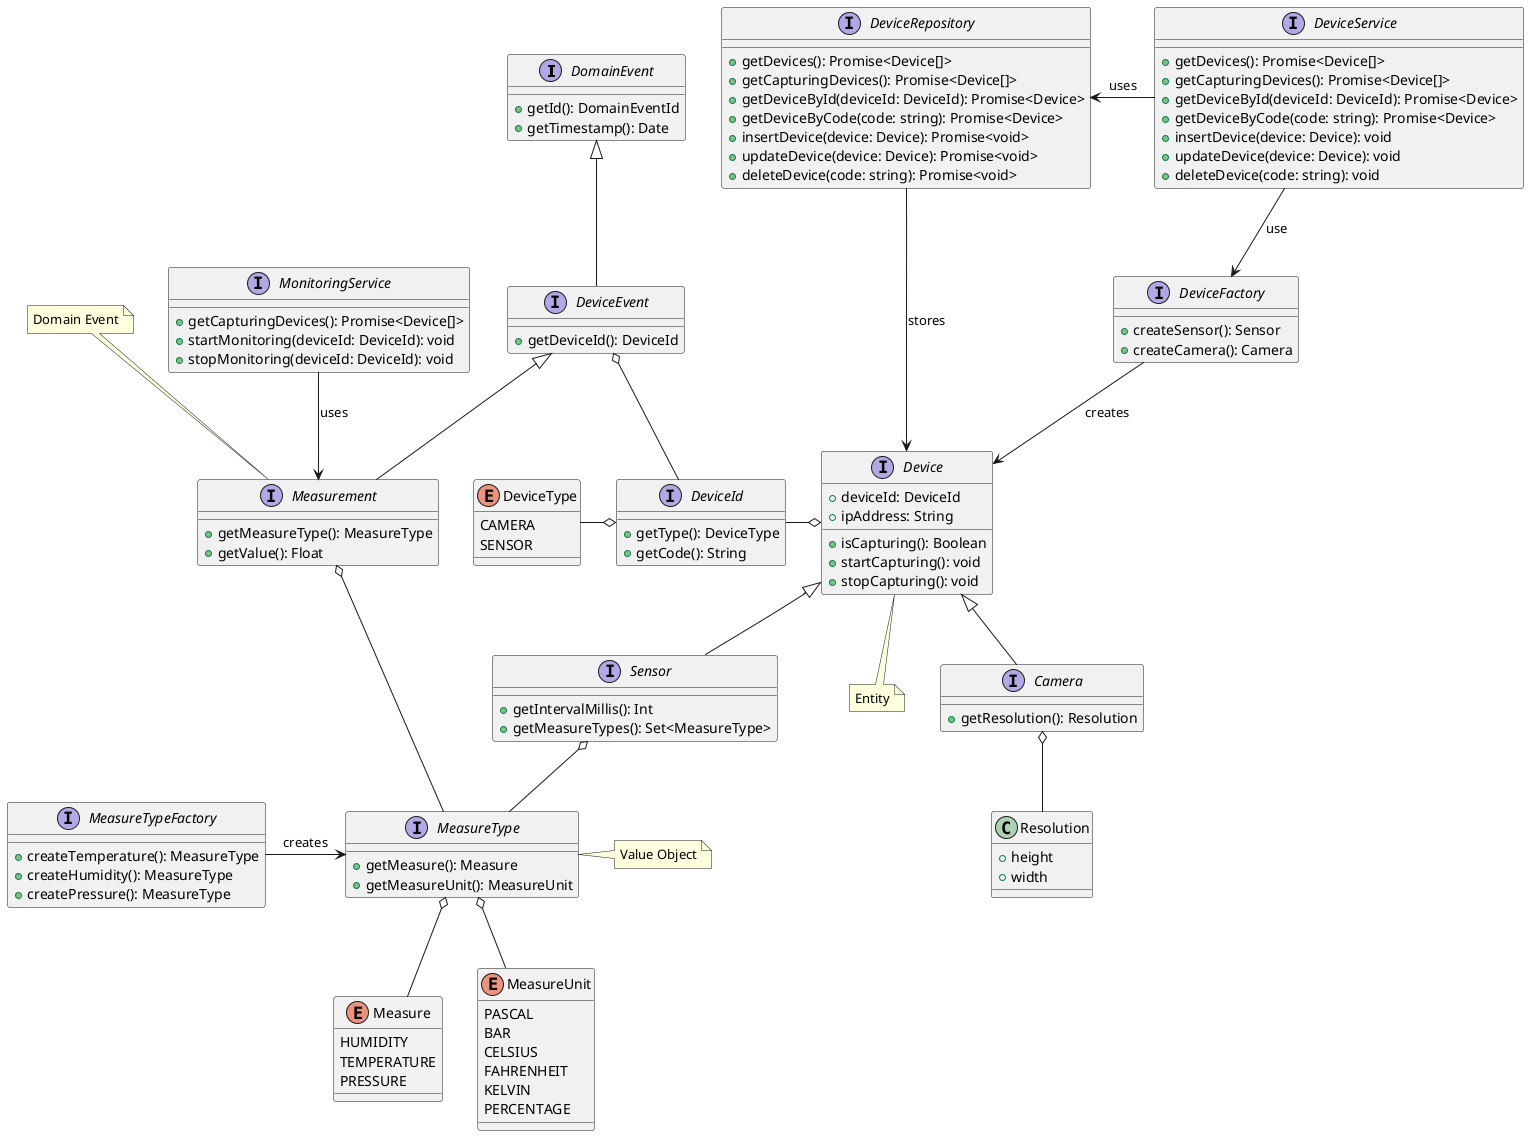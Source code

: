 @startuml

interface DomainEvent {
  + getId(): DomainEventId
  + getTimestamp(): Date
}

interface DeviceEvent {
  + getDeviceId(): DeviceId
}

interface Measurement {
 + getMeasureType(): MeasureType
 + getValue(): Float
}

interface MeasureType {
 + getMeasure(): Measure
 + getMeasureUnit(): MeasureUnit
}

interface MeasureTypeFactory {
  + createTemperature(): MeasureType
  + createHumidity(): MeasureType
  + createPressure(): MeasureType
}


enum Measure {
 HUMIDITY
 TEMPERATURE
 PRESSURE
}

enum MeasureUnit {
  PASCAL
  BAR
  CELSIUS
  FAHRENHEIT
  KELVIN
  PERCENTAGE
}

interface MonitoringService {
 + getCapturingDevices(): Promise<Device[]>
 + startMonitoring(deviceId: DeviceId): void
 + stopMonitoring(deviceId: DeviceId): void
}


DomainEvent <|-- DeviceEvent
DeviceEvent <|-- Measurement
DeviceEvent o-- DeviceId
'DeviceEvent <|-- Detection
'Detection o-- ObjectClass

Measurement o-- MeasureType
MeasureType o-- MeasureUnit
MeasureType o-- Measure
MeasureTypeFactory -right-> MeasureType : creates
Measurement <-up- MonitoringService : uses

note right of MeasureType : Value Object
note top of Measurement : Domain Event


'------------ DEVICES ------------

enum DeviceType {
  CAMERA
  SENSOR
}

interface DeviceId {
 + getType(): DeviceType
 + getCode(): String
}

interface Device {
 + deviceId: DeviceId
 + ipAddress: String
 + isCapturing(): Boolean
 + startCapturing(): void
 + stopCapturing(): void
}

interface DeviceFactory {
 + createSensor(): Sensor
 + createCamera(): Camera
}

interface DeviceRepository {
    +getDevices(): Promise<Device[]>
    +getCapturingDevices(): Promise<Device[]>
    +getDeviceById(deviceId: DeviceId): Promise<Device>
    +getDeviceByCode(code: string): Promise<Device>
    +insertDevice(device: Device): Promise<void>
    +updateDevice(device: Device): Promise<void>
    +deleteDevice(code: string): Promise<void>
}

!startsub DeviceRoot

interface DeviceService {
    +getDevices(): Promise<Device[]>
    +getCapturingDevices(): Promise<Device[]>
    +getDeviceById(deviceId: DeviceId): Promise<Device>
    +getDeviceByCode(code: string): Promise<Device>
    +insertDevice(device: Device): void
    +updateDevice(device: Device): void
    +deleteDevice(code: string): void
}
!endsub DeviceRoot

interface Camera {
 + getResolution(): Resolution
}

interface Sensor {
 + getIntervalMillis(): Int
 + getMeasureTypes(): Set<MeasureType>
}

class Resolution {
 + height
 + width
}

DeviceId o-left- DeviceType
Device o-left- DeviceId
Device <|-- Camera
Device <|-- Sensor
DeviceFactory --> Device: creates
DeviceRepository --> Device : stores
DeviceService -left-> DeviceRepository: uses
DeviceService --> DeviceFactory: use
Camera o-- Resolution
Sensor o-- MeasureType

note bottom of Device: Entity



@enduml
